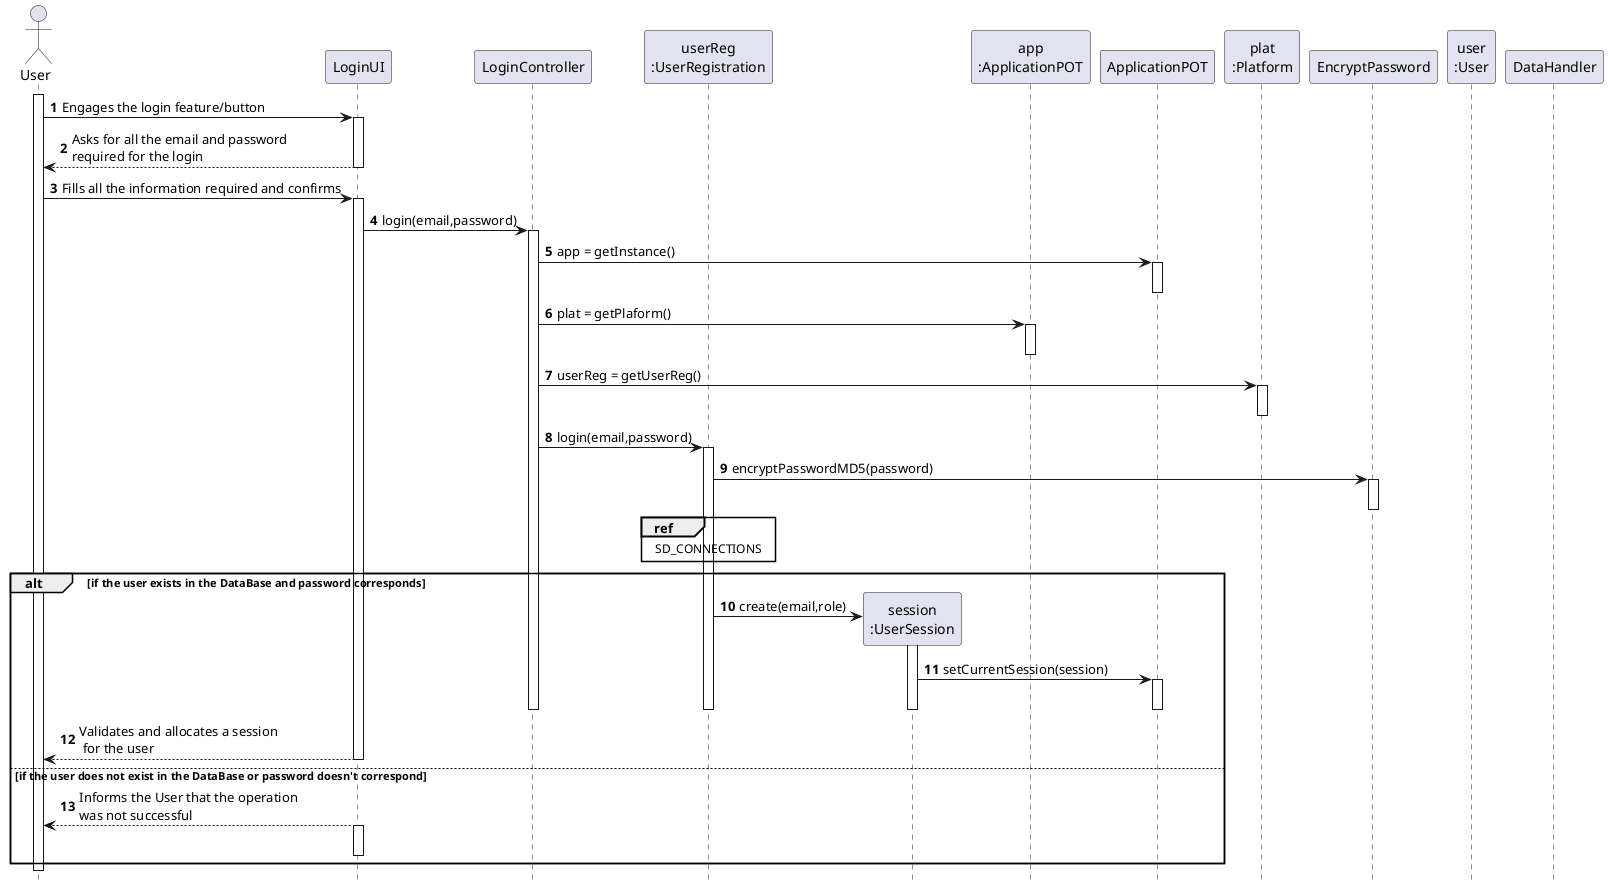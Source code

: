 @startuml
autonumber
hide footbox

actor "User" as U

participant "LoginUI" as UI
participant "LoginController" as CTRL


participant "userReg\n:UserRegistration" as UREG

participant "session\n:UserSession" as SES
participant "app\n:ApplicationPOT" as APP
participant "ApplicationPOT" as _APP
participant "plat\n:Platform" as PLAT
participant "EncryptPassword" as EP
participant "user\n:User" as USER



participant "DataHandler" as DH

activate U

U -> UI : Engages the login feature/button
activate UI
UI --> U : Asks for all the email and password\nrequired for the login
deactivate UI

U -> UI : Fills all the information required and confirms
activate UI

UI -> CTRL : login(email,password)
activate CTRL

CTRL -> _APP: app = getInstance()
activate _APP
deactivate _APP

CTRL -> APP: plat = getPlaform()
activate APP
deactivate APP

CTRL -> PLAT : userReg = getUserReg()
activate PLAT
deactivate PLAT

CTRL -> UREG : login(email,password)
activate UREG










UREG -> EP : encryptPasswordMD5(password)
activate EP
deactivate EP

ref over UREG
SD_CONNECTIONS
end ref


alt if the user exists in the DataBase and password corresponds
UREG -> SES** : create(email,role)
activate SES
SES -> _APP : setCurrentSession(session)
activate _APP
deactivate SES


deactivate _APP

deactivate UREG


deactivate CTRL

UI --> U : Validates and allocates a session\n for the user
deactivate UI

else if the user does not exist in the DataBase or password doesn't correspond





UI --> U : Informs the User that the operation\nwas not successful
activate UI
deactivate UI

end

deactivate U
@enduml